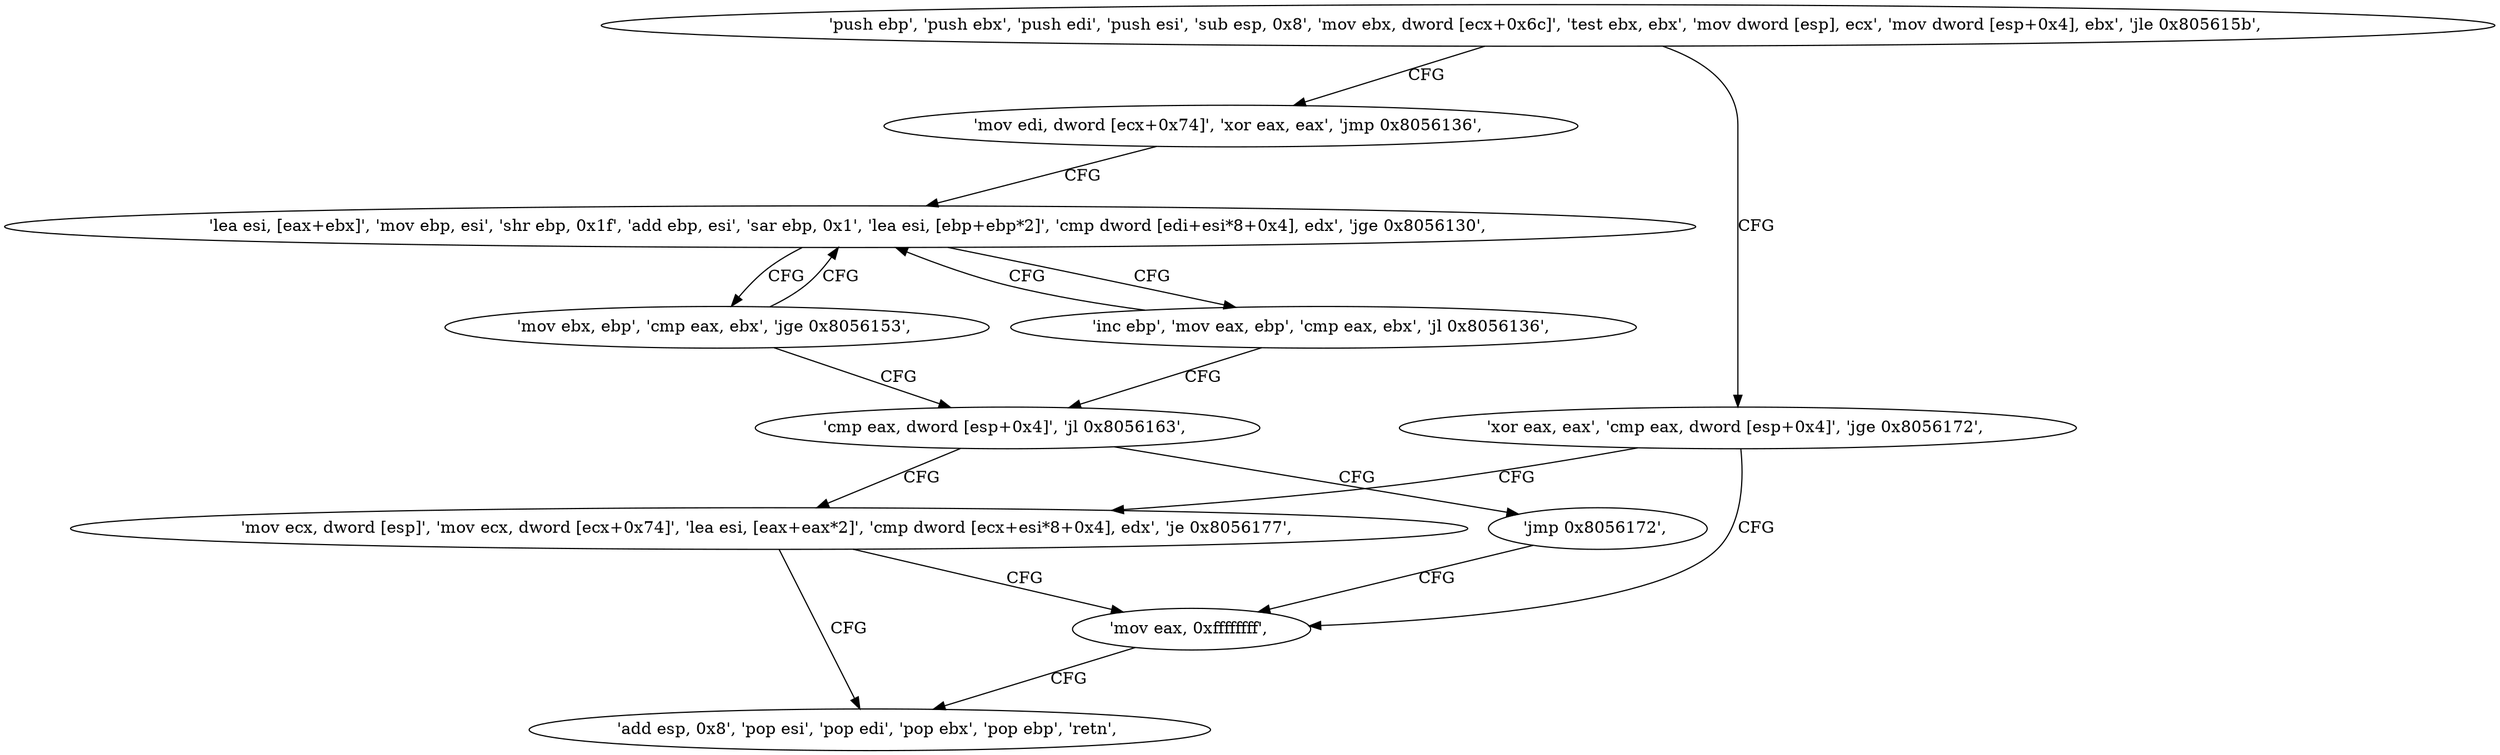 digraph "func" {
"134570256" [label = "'push ebp', 'push ebx', 'push edi', 'push esi', 'sub esp, 0x8', 'mov ebx, dword [ecx+0x6c]', 'test ebx, ebx', 'mov dword [esp], ecx', 'mov dword [esp+0x4], ebx', 'jle 0x805615b', " ]
"134570331" [label = "'xor eax, eax', 'cmp eax, dword [esp+0x4]', 'jge 0x8056172', " ]
"134570277" [label = "'mov edi, dword [ecx+0x74]', 'xor eax, eax', 'jmp 0x8056136', " ]
"134570354" [label = "'mov eax, 0xffffffff', " ]
"134570339" [label = "'mov ecx, dword [esp]', 'mov ecx, dword [ecx+0x74]', 'lea esi, [eax+eax*2]', 'cmp dword [ecx+esi*8+0x4], edx', 'je 0x8056177', " ]
"134570294" [label = "'lea esi, [eax+ebx]', 'mov ebp, esi', 'shr ebp, 0x1f', 'add ebp, esi', 'sar ebp, 0x1', 'lea esi, [ebp+ebp*2]', 'cmp dword [edi+esi*8+0x4], edx', 'jge 0x8056130', " ]
"134570359" [label = "'add esp, 0x8', 'pop esi', 'pop edi', 'pop ebx', 'pop ebp', 'retn', " ]
"134570288" [label = "'mov ebx, ebp', 'cmp eax, ebx', 'jge 0x8056153', " ]
"134570316" [label = "'inc ebp', 'mov eax, ebp', 'cmp eax, ebx', 'jl 0x8056136', " ]
"134570323" [label = "'cmp eax, dword [esp+0x4]', 'jl 0x8056163', " ]
"134570329" [label = "'jmp 0x8056172', " ]
"134570256" -> "134570331" [ label = "CFG" ]
"134570256" -> "134570277" [ label = "CFG" ]
"134570331" -> "134570354" [ label = "CFG" ]
"134570331" -> "134570339" [ label = "CFG" ]
"134570277" -> "134570294" [ label = "CFG" ]
"134570354" -> "134570359" [ label = "CFG" ]
"134570339" -> "134570359" [ label = "CFG" ]
"134570339" -> "134570354" [ label = "CFG" ]
"134570294" -> "134570288" [ label = "CFG" ]
"134570294" -> "134570316" [ label = "CFG" ]
"134570288" -> "134570323" [ label = "CFG" ]
"134570288" -> "134570294" [ label = "CFG" ]
"134570316" -> "134570294" [ label = "CFG" ]
"134570316" -> "134570323" [ label = "CFG" ]
"134570323" -> "134570339" [ label = "CFG" ]
"134570323" -> "134570329" [ label = "CFG" ]
"134570329" -> "134570354" [ label = "CFG" ]
}
